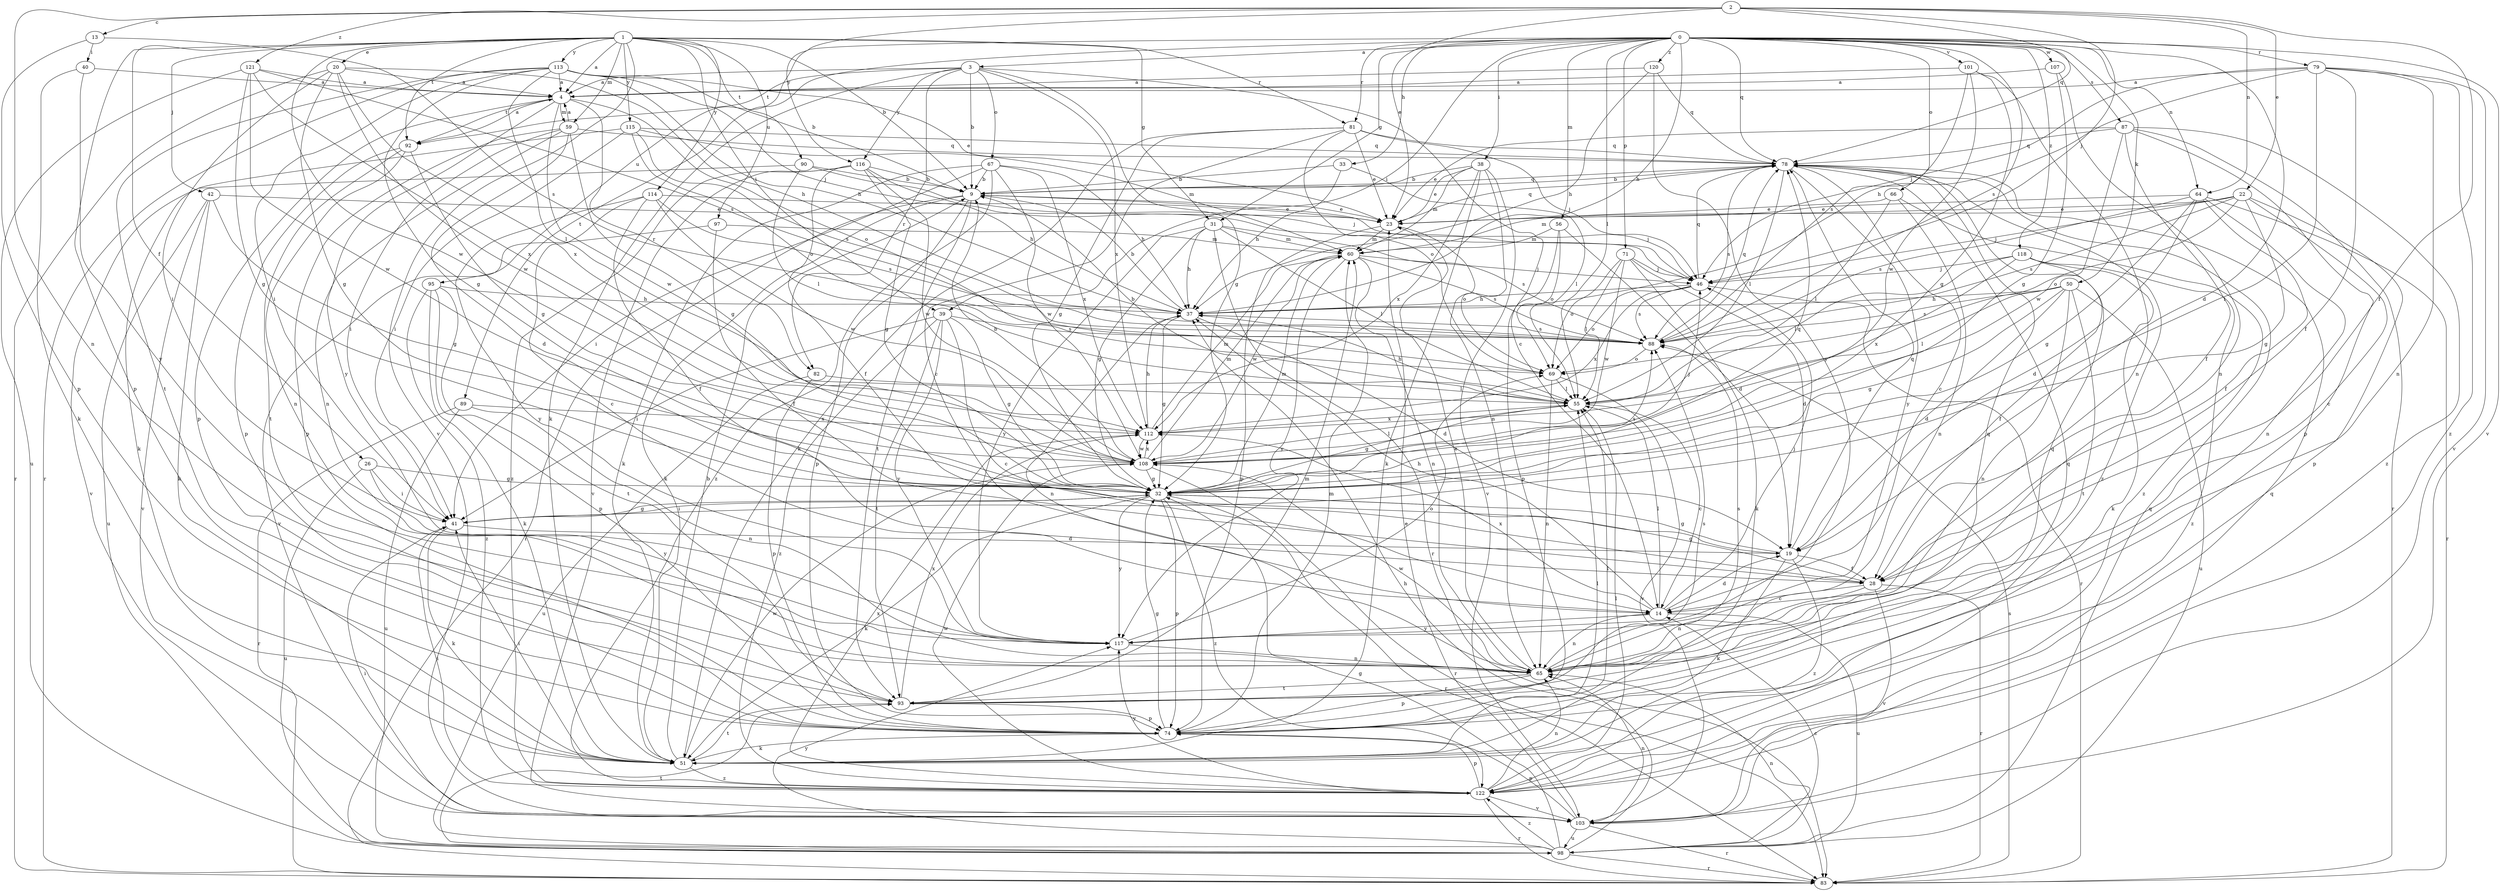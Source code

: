 strict digraph  {
0;
1;
2;
3;
4;
9;
13;
14;
19;
20;
22;
23;
26;
28;
31;
32;
33;
37;
38;
39;
40;
41;
42;
46;
50;
51;
55;
56;
59;
60;
64;
65;
66;
67;
69;
71;
74;
78;
79;
81;
82;
83;
87;
88;
89;
90;
92;
93;
95;
97;
98;
101;
103;
107;
108;
112;
113;
114;
115;
116;
117;
118;
120;
121;
122;
0 -> 3  [label=a];
0 -> 19  [label=d];
0 -> 31  [label=g];
0 -> 33  [label=h];
0 -> 37  [label=h];
0 -> 38  [label=i];
0 -> 39  [label=i];
0 -> 50  [label=k];
0 -> 55  [label=l];
0 -> 56  [label=m];
0 -> 64  [label=n];
0 -> 66  [label=o];
0 -> 71  [label=p];
0 -> 78  [label=q];
0 -> 79  [label=r];
0 -> 81  [label=r];
0 -> 87  [label=s];
0 -> 88  [label=s];
0 -> 89  [label=t];
0 -> 95  [label=u];
0 -> 101  [label=v];
0 -> 103  [label=v];
0 -> 107  [label=w];
0 -> 118  [label=z];
0 -> 120  [label=z];
1 -> 4  [label=a];
1 -> 9  [label=b];
1 -> 20  [label=e];
1 -> 26  [label=f];
1 -> 31  [label=g];
1 -> 39  [label=i];
1 -> 42  [label=j];
1 -> 59  [label=m];
1 -> 74  [label=p];
1 -> 81  [label=r];
1 -> 90  [label=t];
1 -> 92  [label=t];
1 -> 97  [label=u];
1 -> 103  [label=v];
1 -> 108  [label=w];
1 -> 113  [label=y];
1 -> 114  [label=y];
1 -> 115  [label=y];
2 -> 13  [label=c];
2 -> 22  [label=e];
2 -> 23  [label=e];
2 -> 28  [label=f];
2 -> 46  [label=j];
2 -> 64  [label=n];
2 -> 65  [label=n];
2 -> 78  [label=q];
2 -> 116  [label=y];
2 -> 121  [label=z];
3 -> 4  [label=a];
3 -> 9  [label=b];
3 -> 14  [label=c];
3 -> 32  [label=g];
3 -> 51  [label=k];
3 -> 67  [label=o];
3 -> 82  [label=r];
3 -> 92  [label=t];
3 -> 112  [label=x];
3 -> 116  [label=y];
4 -> 59  [label=m];
4 -> 69  [label=o];
4 -> 74  [label=p];
4 -> 82  [label=r];
4 -> 92  [label=t];
4 -> 108  [label=w];
4 -> 117  [label=y];
9 -> 23  [label=e];
9 -> 46  [label=j];
9 -> 51  [label=k];
9 -> 74  [label=p];
9 -> 78  [label=q];
9 -> 83  [label=r];
9 -> 93  [label=t];
13 -> 40  [label=i];
13 -> 74  [label=p];
13 -> 88  [label=s];
14 -> 19  [label=d];
14 -> 37  [label=h];
14 -> 46  [label=j];
14 -> 55  [label=l];
14 -> 65  [label=n];
14 -> 98  [label=u];
14 -> 112  [label=x];
14 -> 117  [label=y];
19 -> 28  [label=f];
19 -> 32  [label=g];
19 -> 51  [label=k];
19 -> 78  [label=q];
19 -> 122  [label=z];
20 -> 4  [label=a];
20 -> 32  [label=g];
20 -> 37  [label=h];
20 -> 41  [label=i];
20 -> 83  [label=r];
20 -> 108  [label=w];
20 -> 112  [label=x];
22 -> 14  [label=c];
22 -> 23  [label=e];
22 -> 32  [label=g];
22 -> 46  [label=j];
22 -> 60  [label=m];
22 -> 69  [label=o];
22 -> 74  [label=p];
22 -> 88  [label=s];
23 -> 60  [label=m];
23 -> 69  [label=o];
23 -> 74  [label=p];
23 -> 78  [label=q];
26 -> 32  [label=g];
26 -> 41  [label=i];
26 -> 98  [label=u];
26 -> 117  [label=y];
28 -> 14  [label=c];
28 -> 32  [label=g];
28 -> 65  [label=n];
28 -> 83  [label=r];
28 -> 103  [label=v];
31 -> 32  [label=g];
31 -> 37  [label=h];
31 -> 55  [label=l];
31 -> 60  [label=m];
31 -> 83  [label=r];
31 -> 88  [label=s];
31 -> 117  [label=y];
32 -> 41  [label=i];
32 -> 51  [label=k];
32 -> 60  [label=m];
32 -> 74  [label=p];
32 -> 78  [label=q];
32 -> 83  [label=r];
32 -> 88  [label=s];
32 -> 117  [label=y];
32 -> 122  [label=z];
33 -> 9  [label=b];
33 -> 37  [label=h];
33 -> 55  [label=l];
37 -> 9  [label=b];
37 -> 19  [label=d];
37 -> 32  [label=g];
37 -> 65  [label=n];
37 -> 88  [label=s];
38 -> 9  [label=b];
38 -> 23  [label=e];
38 -> 51  [label=k];
38 -> 60  [label=m];
38 -> 65  [label=n];
38 -> 103  [label=v];
38 -> 112  [label=x];
39 -> 14  [label=c];
39 -> 32  [label=g];
39 -> 41  [label=i];
39 -> 88  [label=s];
39 -> 93  [label=t];
39 -> 117  [label=y];
39 -> 122  [label=z];
40 -> 4  [label=a];
40 -> 51  [label=k];
40 -> 117  [label=y];
41 -> 19  [label=d];
41 -> 32  [label=g];
41 -> 51  [label=k];
42 -> 23  [label=e];
42 -> 32  [label=g];
42 -> 51  [label=k];
42 -> 98  [label=u];
42 -> 103  [label=v];
46 -> 37  [label=h];
46 -> 69  [label=o];
46 -> 78  [label=q];
46 -> 83  [label=r];
46 -> 88  [label=s];
46 -> 112  [label=x];
50 -> 19  [label=d];
50 -> 32  [label=g];
50 -> 37  [label=h];
50 -> 55  [label=l];
50 -> 65  [label=n];
50 -> 88  [label=s];
50 -> 93  [label=t];
50 -> 98  [label=u];
51 -> 9  [label=b];
51 -> 41  [label=i];
51 -> 55  [label=l];
51 -> 78  [label=q];
51 -> 93  [label=t];
51 -> 108  [label=w];
51 -> 122  [label=z];
55 -> 9  [label=b];
55 -> 14  [label=c];
55 -> 32  [label=g];
55 -> 37  [label=h];
55 -> 112  [label=x];
56 -> 19  [label=d];
56 -> 60  [label=m];
56 -> 69  [label=o];
56 -> 74  [label=p];
59 -> 4  [label=a];
59 -> 19  [label=d];
59 -> 32  [label=g];
59 -> 41  [label=i];
59 -> 65  [label=n];
59 -> 74  [label=p];
59 -> 78  [label=q];
60 -> 46  [label=j];
60 -> 65  [label=n];
60 -> 88  [label=s];
60 -> 108  [label=w];
60 -> 117  [label=y];
64 -> 19  [label=d];
64 -> 23  [label=e];
64 -> 28  [label=f];
64 -> 32  [label=g];
64 -> 65  [label=n];
64 -> 83  [label=r];
64 -> 88  [label=s];
65 -> 23  [label=e];
65 -> 74  [label=p];
65 -> 88  [label=s];
65 -> 93  [label=t];
65 -> 108  [label=w];
66 -> 23  [label=e];
66 -> 55  [label=l];
66 -> 65  [label=n];
66 -> 122  [label=z];
67 -> 9  [label=b];
67 -> 37  [label=h];
67 -> 41  [label=i];
67 -> 51  [label=k];
67 -> 108  [label=w];
67 -> 112  [label=x];
67 -> 122  [label=z];
69 -> 55  [label=l];
69 -> 65  [label=n];
69 -> 103  [label=v];
71 -> 19  [label=d];
71 -> 46  [label=j];
71 -> 51  [label=k];
71 -> 55  [label=l];
71 -> 69  [label=o];
71 -> 108  [label=w];
74 -> 32  [label=g];
74 -> 51  [label=k];
74 -> 55  [label=l];
74 -> 60  [label=m];
74 -> 78  [label=q];
78 -> 9  [label=b];
78 -> 14  [label=c];
78 -> 55  [label=l];
78 -> 88  [label=s];
78 -> 117  [label=y];
78 -> 122  [label=z];
79 -> 4  [label=a];
79 -> 28  [label=f];
79 -> 37  [label=h];
79 -> 41  [label=i];
79 -> 46  [label=j];
79 -> 65  [label=n];
79 -> 103  [label=v];
79 -> 122  [label=z];
81 -> 14  [label=c];
81 -> 23  [label=e];
81 -> 32  [label=g];
81 -> 46  [label=j];
81 -> 51  [label=k];
81 -> 69  [label=o];
81 -> 78  [label=q];
82 -> 55  [label=l];
82 -> 74  [label=p];
82 -> 98  [label=u];
83 -> 88  [label=s];
87 -> 23  [label=e];
87 -> 28  [label=f];
87 -> 74  [label=p];
87 -> 78  [label=q];
87 -> 83  [label=r];
87 -> 108  [label=w];
87 -> 122  [label=z];
88 -> 69  [label=o];
88 -> 78  [label=q];
89 -> 65  [label=n];
89 -> 83  [label=r];
89 -> 98  [label=u];
89 -> 112  [label=x];
90 -> 9  [label=b];
90 -> 46  [label=j];
90 -> 55  [label=l];
90 -> 103  [label=v];
92 -> 4  [label=a];
92 -> 32  [label=g];
92 -> 65  [label=n];
92 -> 74  [label=p];
92 -> 93  [label=t];
93 -> 60  [label=m];
93 -> 74  [label=p];
93 -> 78  [label=q];
93 -> 88  [label=s];
93 -> 112  [label=x];
95 -> 37  [label=h];
95 -> 51  [label=k];
95 -> 74  [label=p];
95 -> 93  [label=t];
95 -> 122  [label=z];
97 -> 28  [label=f];
97 -> 60  [label=m];
97 -> 103  [label=v];
98 -> 14  [label=c];
98 -> 32  [label=g];
98 -> 37  [label=h];
98 -> 65  [label=n];
98 -> 78  [label=q];
98 -> 83  [label=r];
98 -> 93  [label=t];
98 -> 117  [label=y];
98 -> 122  [label=z];
101 -> 4  [label=a];
101 -> 32  [label=g];
101 -> 65  [label=n];
101 -> 88  [label=s];
101 -> 108  [label=w];
103 -> 23  [label=e];
103 -> 41  [label=i];
103 -> 65  [label=n];
103 -> 74  [label=p];
103 -> 78  [label=q];
103 -> 83  [label=r];
103 -> 98  [label=u];
107 -> 4  [label=a];
107 -> 32  [label=g];
107 -> 65  [label=n];
108 -> 9  [label=b];
108 -> 32  [label=g];
108 -> 46  [label=j];
108 -> 55  [label=l];
108 -> 60  [label=m];
108 -> 83  [label=r];
108 -> 112  [label=x];
112 -> 37  [label=h];
112 -> 60  [label=m];
112 -> 108  [label=w];
113 -> 4  [label=a];
113 -> 9  [label=b];
113 -> 23  [label=e];
113 -> 32  [label=g];
113 -> 37  [label=h];
113 -> 41  [label=i];
113 -> 46  [label=j];
113 -> 55  [label=l];
113 -> 83  [label=r];
113 -> 93  [label=t];
114 -> 14  [label=c];
114 -> 23  [label=e];
114 -> 28  [label=f];
114 -> 88  [label=s];
114 -> 108  [label=w];
114 -> 117  [label=y];
115 -> 41  [label=i];
115 -> 51  [label=k];
115 -> 60  [label=m];
115 -> 69  [label=o];
115 -> 78  [label=q];
115 -> 88  [label=s];
116 -> 9  [label=b];
116 -> 28  [label=f];
116 -> 32  [label=g];
116 -> 37  [label=h];
116 -> 103  [label=v];
116 -> 108  [label=w];
116 -> 122  [label=z];
117 -> 65  [label=n];
117 -> 69  [label=o];
118 -> 28  [label=f];
118 -> 46  [label=j];
118 -> 51  [label=k];
118 -> 55  [label=l];
118 -> 112  [label=x];
118 -> 122  [label=z];
120 -> 4  [label=a];
120 -> 37  [label=h];
120 -> 78  [label=q];
120 -> 117  [label=y];
121 -> 4  [label=a];
121 -> 32  [label=g];
121 -> 88  [label=s];
121 -> 98  [label=u];
121 -> 108  [label=w];
121 -> 112  [label=x];
122 -> 41  [label=i];
122 -> 55  [label=l];
122 -> 65  [label=n];
122 -> 74  [label=p];
122 -> 83  [label=r];
122 -> 103  [label=v];
122 -> 108  [label=w];
122 -> 112  [label=x];
122 -> 117  [label=y];
}
